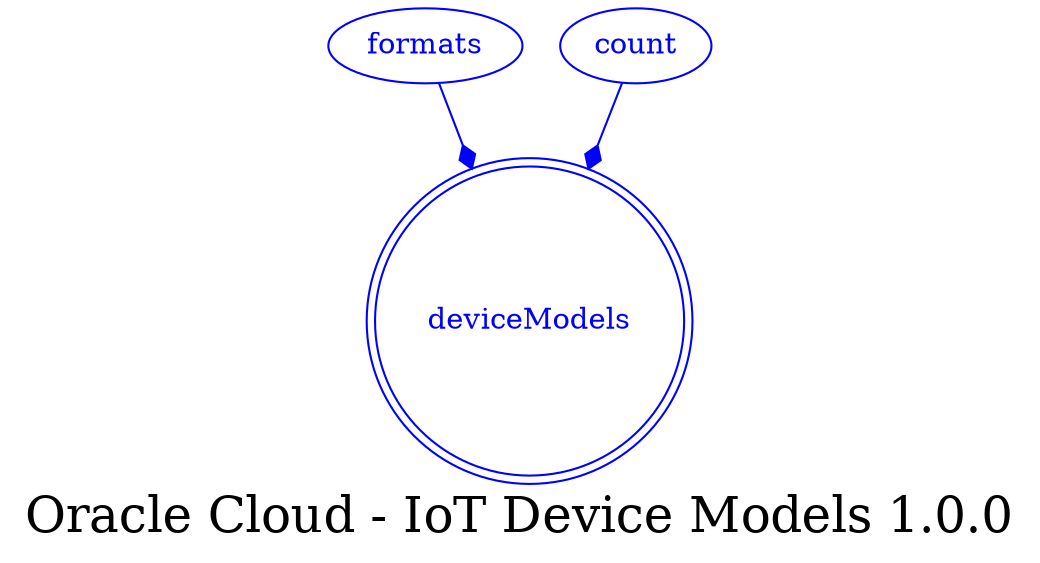 digraph LexiconGraph {
graph[label="Oracle Cloud - IoT Device Models 1.0.0", fontsize=24]
splines=true
"deviceModels" [color=blue, fontcolor=blue, shape=doublecircle]
"formats" -> "deviceModels" [color=blue, fontcolor=blue, arrowhead=diamond, arrowtail=none]
"formats" [color=blue, fontcolor=blue, shape=ellipse]
"count" -> "deviceModels" [color=blue, fontcolor=blue, arrowhead=diamond, arrowtail=none]
"count" [color=blue, fontcolor=blue, shape=ellipse]
}

